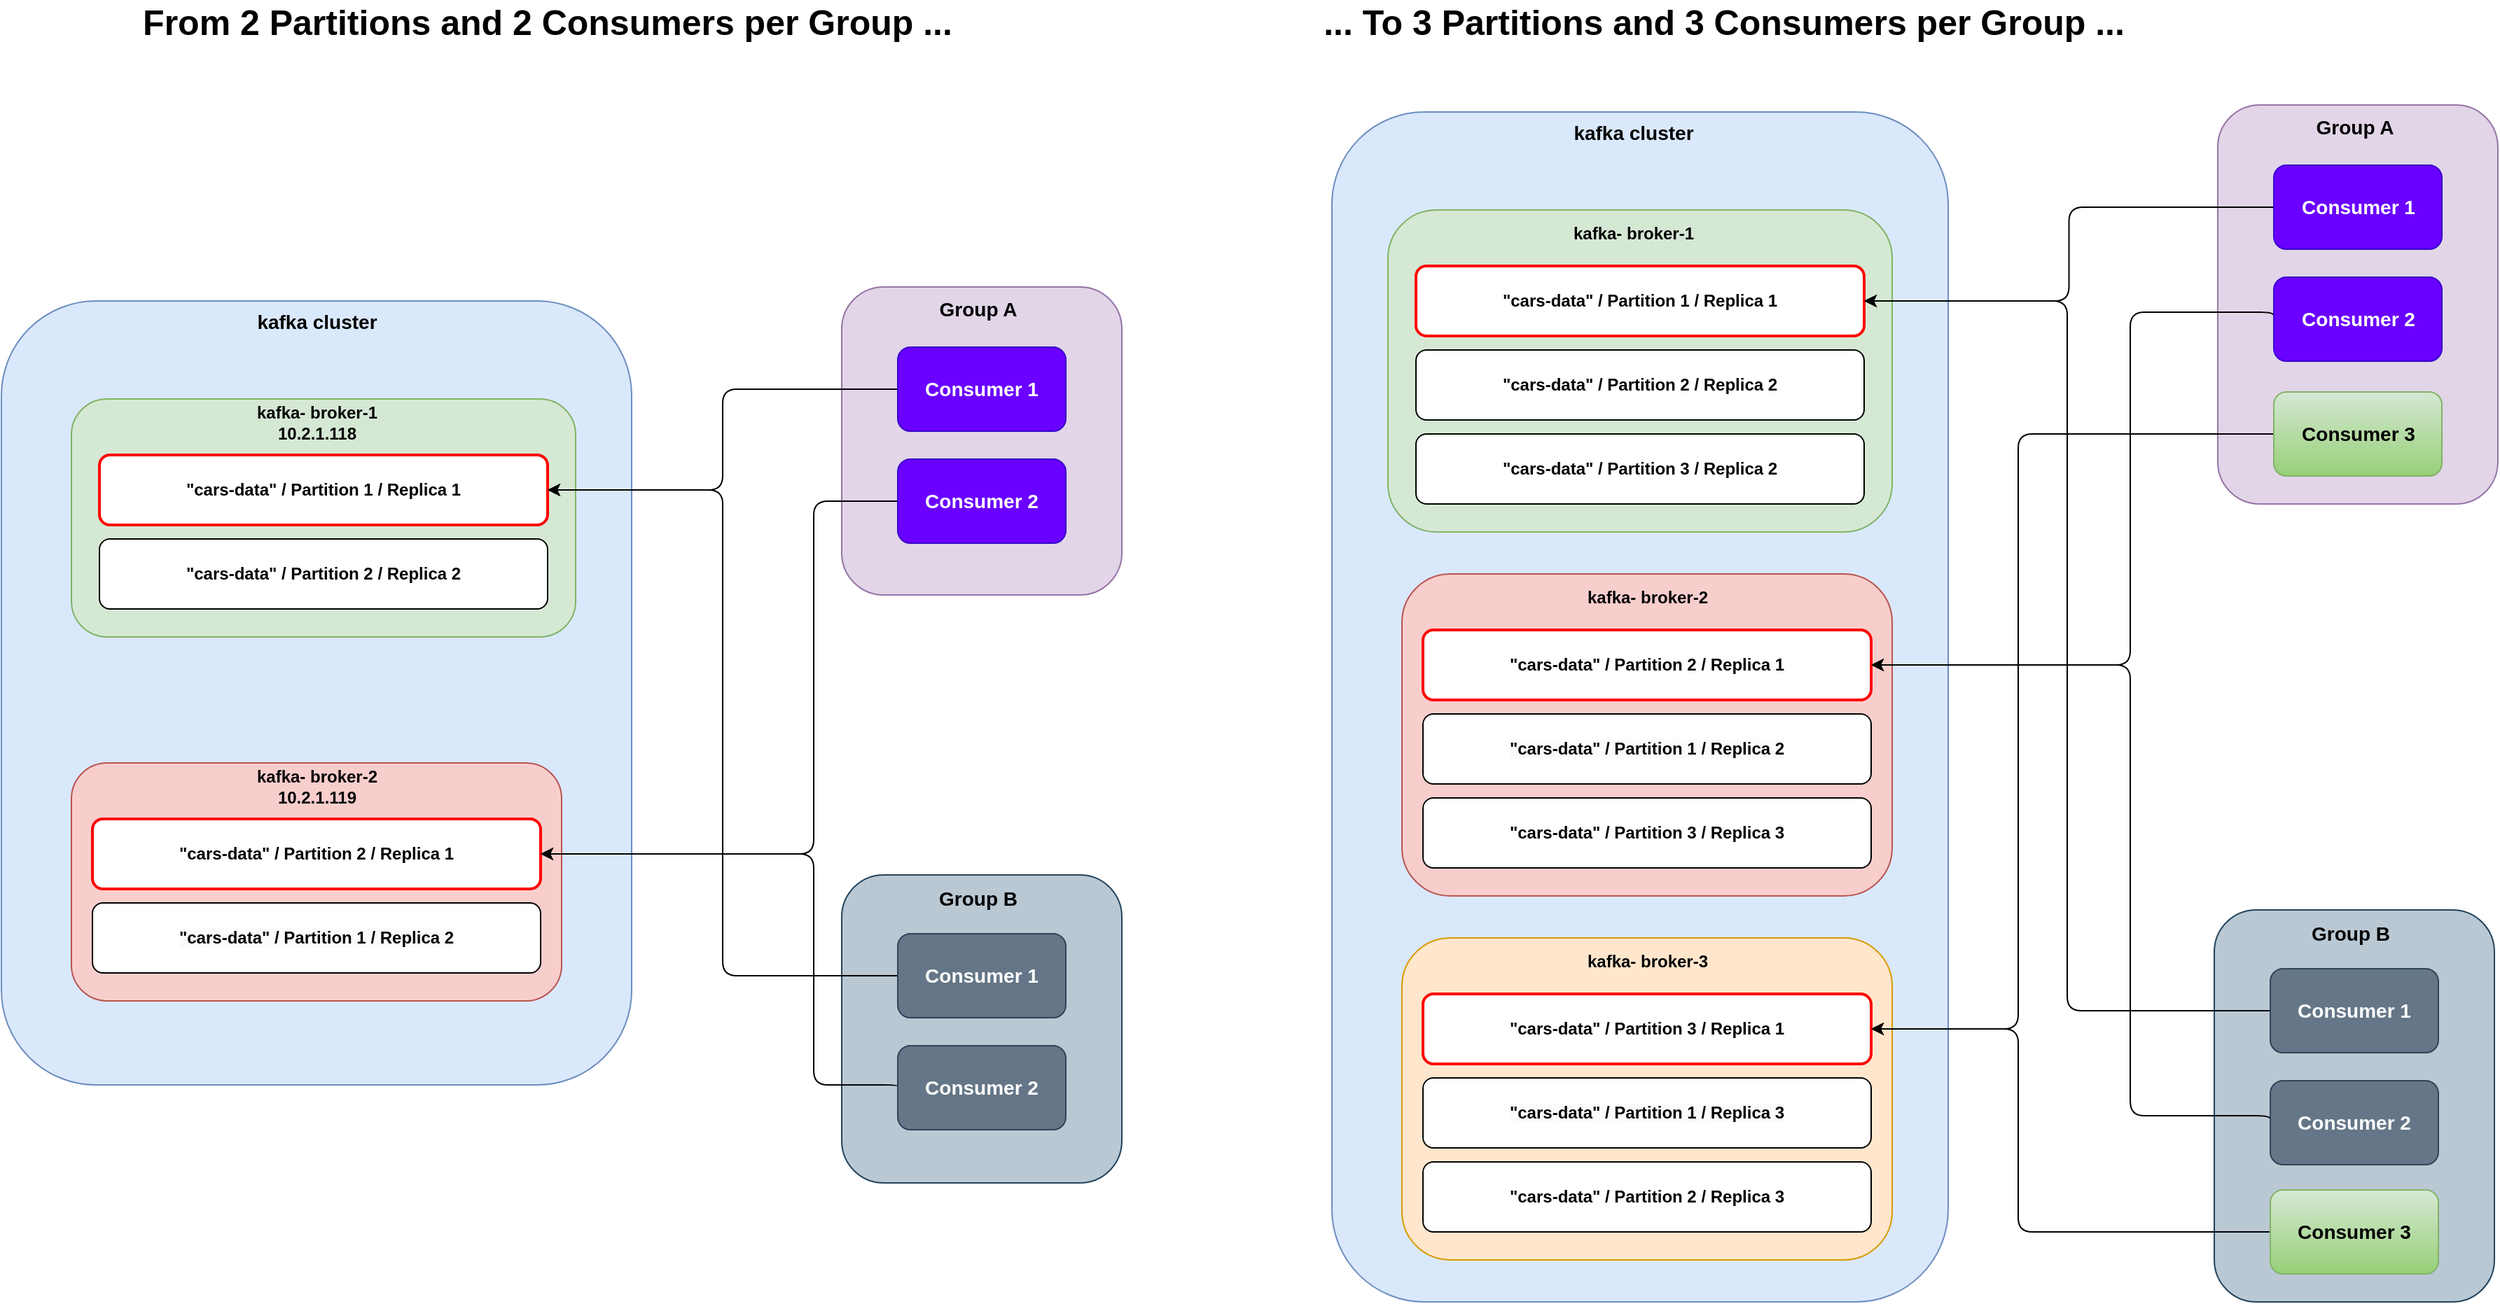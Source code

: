 <mxfile version="23.0.2" type="device">
  <diagram name="Page-1" id="JgfenV8bImL-zrSdhLo3">
    <mxGraphModel dx="2509" dy="1376" grid="1" gridSize="10" guides="1" tooltips="1" connect="1" arrows="1" fold="1" page="1" pageScale="1" pageWidth="850" pageHeight="1100" math="0" shadow="0">
      <root>
        <mxCell id="0" />
        <mxCell id="1" parent="0" />
        <mxCell id="Rp0nMzgmkCo1Nmanawax-1" value="" style="rounded=1;whiteSpace=wrap;html=1;fillColor=#bac8d3;strokeColor=#23445d;" vertex="1" parent="1">
          <mxGeometry x="600" y="795" width="200" height="220" as="geometry" />
        </mxCell>
        <mxCell id="Rp0nMzgmkCo1Nmanawax-2" value="" style="rounded=1;whiteSpace=wrap;html=1;fillColor=#e1d5e7;strokeColor=#9673a6;" vertex="1" parent="1">
          <mxGeometry x="600" y="375" width="200" height="220" as="geometry" />
        </mxCell>
        <mxCell id="Rp0nMzgmkCo1Nmanawax-3" value="" style="rounded=1;whiteSpace=wrap;html=1;fillColor=#dae8fc;strokeColor=#6c8ebf;" vertex="1" parent="1">
          <mxGeometry y="385" width="450" height="560" as="geometry" />
        </mxCell>
        <mxCell id="Rp0nMzgmkCo1Nmanawax-4" value="&lt;b&gt;&lt;font style=&quot;font-size: 14px;&quot;&gt;kafka cluster&lt;/font&gt;&lt;/b&gt;" style="text;html=1;strokeColor=none;fillColor=none;align=center;verticalAlign=middle;whiteSpace=wrap;rounded=0;" vertex="1" parent="1">
          <mxGeometry x="167.5" y="385" width="115" height="30" as="geometry" />
        </mxCell>
        <mxCell id="Rp0nMzgmkCo1Nmanawax-5" value="" style="rounded=1;whiteSpace=wrap;html=1;fillColor=#d5e8d4;strokeColor=#82b366;" vertex="1" parent="1">
          <mxGeometry x="50" y="455" width="360" height="170" as="geometry" />
        </mxCell>
        <mxCell id="Rp0nMzgmkCo1Nmanawax-6" value="" style="rounded=1;whiteSpace=wrap;html=1;fillColor=#f8cecc;strokeColor=#b85450;" vertex="1" parent="1">
          <mxGeometry x="50" y="715" width="350" height="170" as="geometry" />
        </mxCell>
        <mxCell id="Rp0nMzgmkCo1Nmanawax-7" value="&lt;b&gt;kafka- broker-1 10.2.1.118&lt;/b&gt;" style="text;html=1;strokeColor=none;fillColor=none;align=center;verticalAlign=middle;whiteSpace=wrap;rounded=0;" vertex="1" parent="1">
          <mxGeometry x="152.5" y="457" width="145" height="30" as="geometry" />
        </mxCell>
        <mxCell id="Rp0nMzgmkCo1Nmanawax-8" value="&lt;b&gt;kafka- broker-2&lt;br&gt;10.2.1.119&lt;br&gt;&lt;/b&gt;" style="text;html=1;strokeColor=none;fillColor=none;align=center;verticalAlign=middle;whiteSpace=wrap;rounded=0;" vertex="1" parent="1">
          <mxGeometry x="152.5" y="717" width="145" height="30" as="geometry" />
        </mxCell>
        <mxCell id="Rp0nMzgmkCo1Nmanawax-9" value="&lt;b&gt;&quot;cars-data&quot; / Partition 1 / Replica 1&lt;/b&gt;" style="rounded=1;whiteSpace=wrap;html=1;strokeWidth=2;strokeColor=#FF0000;" vertex="1" parent="1">
          <mxGeometry x="70" y="495" width="320" height="50" as="geometry" />
        </mxCell>
        <mxCell id="Rp0nMzgmkCo1Nmanawax-10" value="&lt;b&gt;&quot;cars-data&quot; / Partition 2 / Replica 2&lt;/b&gt;" style="rounded=1;whiteSpace=wrap;html=1;" vertex="1" parent="1">
          <mxGeometry x="70" y="555" width="320" height="50" as="geometry" />
        </mxCell>
        <mxCell id="Rp0nMzgmkCo1Nmanawax-11" style="edgeStyle=orthogonalEdgeStyle;rounded=1;orthogonalLoop=1;jettySize=auto;html=1;exitX=1;exitY=0.5;exitDx=0;exitDy=0;entryX=0;entryY=0.5;entryDx=0;entryDy=0;startArrow=classic;startFill=1;endArrow=none;endFill=0;curved=0;" edge="1" parent="1" source="Rp0nMzgmkCo1Nmanawax-12" target="Rp0nMzgmkCo1Nmanawax-19">
          <mxGeometry relative="1" as="geometry">
            <Array as="points">
              <mxPoint x="580" y="780" />
              <mxPoint x="580" y="528" />
            </Array>
          </mxGeometry>
        </mxCell>
        <mxCell id="Rp0nMzgmkCo1Nmanawax-12" value="&lt;b&gt;&quot;cars-data&quot; / Partition 2 / Replica 1&lt;/b&gt;" style="rounded=1;whiteSpace=wrap;html=1;strokeWidth=2;strokeColor=#FF0000;" vertex="1" parent="1">
          <mxGeometry x="65" y="755" width="320" height="50" as="geometry" />
        </mxCell>
        <mxCell id="Rp0nMzgmkCo1Nmanawax-13" value="&lt;span style=&quot;color: rgb(0, 0, 0); font-family: Helvetica; font-size: 12px; font-style: normal; font-variant-ligatures: normal; font-variant-caps: normal; letter-spacing: normal; orphans: 2; text-align: center; text-indent: 0px; text-transform: none; widows: 2; word-spacing: 0px; -webkit-text-stroke-width: 0px; background-color: rgb(251, 251, 251); text-decoration-thickness: initial; text-decoration-style: initial; text-decoration-color: initial; float: none; display: inline !important;&quot;&gt;&lt;b&gt;&quot;cars-data&quot; / Partition 1 / Replica 2&lt;/b&gt;&lt;/span&gt;" style="rounded=1;whiteSpace=wrap;html=1;" vertex="1" parent="1">
          <mxGeometry x="65" y="815" width="320" height="50" as="geometry" />
        </mxCell>
        <mxCell id="Rp0nMzgmkCo1Nmanawax-17" style="edgeStyle=orthogonalEdgeStyle;rounded=1;orthogonalLoop=1;jettySize=auto;html=1;exitX=0;exitY=0.5;exitDx=0;exitDy=0;entryX=1;entryY=0.5;entryDx=0;entryDy=0;curved=0;" edge="1" parent="1" source="Rp0nMzgmkCo1Nmanawax-18" target="Rp0nMzgmkCo1Nmanawax-9">
          <mxGeometry relative="1" as="geometry" />
        </mxCell>
        <mxCell id="Rp0nMzgmkCo1Nmanawax-18" value="&lt;b&gt;&lt;font style=&quot;font-size: 14px;&quot;&gt;Consumer 1&lt;/font&gt;&lt;/b&gt;" style="rounded=1;whiteSpace=wrap;html=1;fillColor=#6a00ff;fontColor=#ffffff;strokeColor=#3700CC;" vertex="1" parent="1">
          <mxGeometry x="640" y="418" width="120" height="60" as="geometry" />
        </mxCell>
        <mxCell id="Rp0nMzgmkCo1Nmanawax-19" value="&lt;font style=&quot;font-size: 14px;&quot;&gt;&lt;b&gt;Consumer 2&lt;/b&gt;&lt;/font&gt;" style="rounded=1;whiteSpace=wrap;html=1;fillColor=#6a00ff;fontColor=#ffffff;strokeColor=#3700CC;" vertex="1" parent="1">
          <mxGeometry x="640" y="498" width="120" height="60" as="geometry" />
        </mxCell>
        <mxCell id="Rp0nMzgmkCo1Nmanawax-20" style="edgeStyle=orthogonalEdgeStyle;rounded=1;orthogonalLoop=1;jettySize=auto;html=1;exitX=0;exitY=0.5;exitDx=0;exitDy=0;entryX=1;entryY=0.5;entryDx=0;entryDy=0;curved=0;" edge="1" parent="1" source="Rp0nMzgmkCo1Nmanawax-21" target="Rp0nMzgmkCo1Nmanawax-12">
          <mxGeometry relative="1" as="geometry">
            <Array as="points">
              <mxPoint x="640" y="945" />
              <mxPoint x="580" y="945" />
              <mxPoint x="580" y="780" />
            </Array>
          </mxGeometry>
        </mxCell>
        <mxCell id="Rp0nMzgmkCo1Nmanawax-21" value="&lt;font style=&quot;font-size: 14px;&quot;&gt;&lt;b&gt;Consumer 2&lt;/b&gt;&lt;/font&gt;" style="rounded=1;whiteSpace=wrap;html=1;fillColor=#647687;fontColor=#ffffff;strokeColor=#314354;" vertex="1" parent="1">
          <mxGeometry x="640" y="917" width="120" height="60" as="geometry" />
        </mxCell>
        <mxCell id="Rp0nMzgmkCo1Nmanawax-22" style="edgeStyle=orthogonalEdgeStyle;rounded=1;orthogonalLoop=1;jettySize=auto;html=1;exitX=0;exitY=0.5;exitDx=0;exitDy=0;entryX=1;entryY=0.5;entryDx=0;entryDy=0;curved=0;" edge="1" parent="1" source="Rp0nMzgmkCo1Nmanawax-23" target="Rp0nMzgmkCo1Nmanawax-9">
          <mxGeometry relative="1" as="geometry" />
        </mxCell>
        <mxCell id="Rp0nMzgmkCo1Nmanawax-23" value="&lt;b&gt;&lt;font style=&quot;font-size: 14px;&quot;&gt;Consumer 1&lt;/font&gt;&lt;/b&gt;" style="rounded=1;whiteSpace=wrap;html=1;fillColor=#647687;fontColor=#ffffff;strokeColor=#314354;" vertex="1" parent="1">
          <mxGeometry x="640" y="837" width="120" height="60" as="geometry" />
        </mxCell>
        <mxCell id="Rp0nMzgmkCo1Nmanawax-24" value="&lt;b&gt;&lt;font style=&quot;font-size: 14px;&quot;&gt;Group A&lt;/font&gt;&lt;/b&gt;" style="text;html=1;strokeColor=none;fillColor=none;align=center;verticalAlign=middle;whiteSpace=wrap;rounded=0;" vertex="1" parent="1">
          <mxGeometry x="640" y="376" width="115" height="30" as="geometry" />
        </mxCell>
        <mxCell id="Rp0nMzgmkCo1Nmanawax-25" value="&lt;b&gt;&lt;font style=&quot;font-size: 14px;&quot;&gt;Group B&lt;/font&gt;&lt;/b&gt;" style="text;html=1;strokeColor=none;fillColor=none;align=center;verticalAlign=middle;whiteSpace=wrap;rounded=0;" vertex="1" parent="1">
          <mxGeometry x="640" y="797" width="115" height="30" as="geometry" />
        </mxCell>
        <mxCell id="Rp0nMzgmkCo1Nmanawax-26" value="" style="rounded=1;whiteSpace=wrap;html=1;fillColor=#bac8d3;strokeColor=#23445d;" vertex="1" parent="1">
          <mxGeometry x="1580" y="820" width="200" height="280" as="geometry" />
        </mxCell>
        <mxCell id="Rp0nMzgmkCo1Nmanawax-27" value="" style="rounded=1;whiteSpace=wrap;html=1;fillColor=#e1d5e7;strokeColor=#9673a6;" vertex="1" parent="1">
          <mxGeometry x="1582.5" y="245" width="200" height="285" as="geometry" />
        </mxCell>
        <mxCell id="Rp0nMzgmkCo1Nmanawax-28" value="" style="rounded=1;whiteSpace=wrap;html=1;fillColor=#dae8fc;strokeColor=#6c8ebf;" vertex="1" parent="1">
          <mxGeometry x="950" y="250" width="440" height="850" as="geometry" />
        </mxCell>
        <mxCell id="Rp0nMzgmkCo1Nmanawax-29" value="&lt;b&gt;&lt;font style=&quot;font-size: 14px;&quot;&gt;kafka cluster&lt;/font&gt;&lt;/b&gt;" style="text;html=1;strokeColor=none;fillColor=none;align=center;verticalAlign=middle;whiteSpace=wrap;rounded=0;" vertex="1" parent="1">
          <mxGeometry x="1107.5" y="250" width="115" height="30" as="geometry" />
        </mxCell>
        <mxCell id="Rp0nMzgmkCo1Nmanawax-30" value="" style="rounded=1;whiteSpace=wrap;html=1;fillColor=#d5e8d4;strokeColor=#82b366;" vertex="1" parent="1">
          <mxGeometry x="990" y="320" width="360" height="230" as="geometry" />
        </mxCell>
        <mxCell id="Rp0nMzgmkCo1Nmanawax-31" value="" style="rounded=1;whiteSpace=wrap;html=1;fillColor=#f8cecc;strokeColor=#b85450;" vertex="1" parent="1">
          <mxGeometry x="1000" y="580" width="350" height="230" as="geometry" />
        </mxCell>
        <mxCell id="Rp0nMzgmkCo1Nmanawax-32" value="&lt;b&gt;kafka- broker-1&lt;/b&gt;" style="text;html=1;strokeColor=none;fillColor=none;align=center;verticalAlign=middle;whiteSpace=wrap;rounded=0;" vertex="1" parent="1">
          <mxGeometry x="1092.5" y="322" width="145" height="30" as="geometry" />
        </mxCell>
        <mxCell id="Rp0nMzgmkCo1Nmanawax-33" value="&lt;b&gt;kafka- broker-2&lt;br&gt;&lt;/b&gt;" style="text;html=1;strokeColor=none;fillColor=none;align=center;verticalAlign=middle;whiteSpace=wrap;rounded=0;" vertex="1" parent="1">
          <mxGeometry x="1102.5" y="582" width="145" height="30" as="geometry" />
        </mxCell>
        <mxCell id="Rp0nMzgmkCo1Nmanawax-34" value="&lt;b&gt;&quot;cars-data&quot; / Partition 1 / Replica 1&lt;/b&gt;" style="rounded=1;whiteSpace=wrap;html=1;strokeWidth=2;strokeColor=#FF0000;" vertex="1" parent="1">
          <mxGeometry x="1010" y="360" width="320" height="50" as="geometry" />
        </mxCell>
        <mxCell id="Rp0nMzgmkCo1Nmanawax-35" value="&lt;b&gt;&quot;cars-data&quot; / Partition 2 / Replica 2&lt;/b&gt;" style="rounded=1;whiteSpace=wrap;html=1;" vertex="1" parent="1">
          <mxGeometry x="1010" y="420" width="320" height="50" as="geometry" />
        </mxCell>
        <mxCell id="Rp0nMzgmkCo1Nmanawax-36" style="edgeStyle=orthogonalEdgeStyle;rounded=1;orthogonalLoop=1;jettySize=auto;html=1;exitX=1;exitY=0.5;exitDx=0;exitDy=0;entryX=0;entryY=0.5;entryDx=0;entryDy=0;startArrow=classic;startFill=1;endArrow=none;endFill=0;curved=0;" edge="1" parent="1" source="Rp0nMzgmkCo1Nmanawax-37" target="Rp0nMzgmkCo1Nmanawax-41">
          <mxGeometry relative="1" as="geometry">
            <Array as="points">
              <mxPoint x="1520" y="645" />
              <mxPoint x="1520" y="393" />
            </Array>
          </mxGeometry>
        </mxCell>
        <mxCell id="Rp0nMzgmkCo1Nmanawax-37" value="&lt;b&gt;&quot;cars-data&quot; / Partition 2 / Replica 1&lt;/b&gt;" style="rounded=1;whiteSpace=wrap;html=1;strokeWidth=2;strokeColor=#FF0000;" vertex="1" parent="1">
          <mxGeometry x="1015" y="620" width="320" height="50" as="geometry" />
        </mxCell>
        <mxCell id="Rp0nMzgmkCo1Nmanawax-38" value="&lt;span style=&quot;color: rgb(0, 0, 0); font-family: Helvetica; font-size: 12px; font-style: normal; font-variant-ligatures: normal; font-variant-caps: normal; letter-spacing: normal; orphans: 2; text-align: center; text-indent: 0px; text-transform: none; widows: 2; word-spacing: 0px; -webkit-text-stroke-width: 0px; background-color: rgb(251, 251, 251); text-decoration-thickness: initial; text-decoration-style: initial; text-decoration-color: initial; float: none; display: inline !important;&quot;&gt;&lt;b&gt;&quot;cars-data&quot; / Partition 1 / Replica 2&lt;/b&gt;&lt;/span&gt;" style="rounded=1;whiteSpace=wrap;html=1;" vertex="1" parent="1">
          <mxGeometry x="1015" y="680" width="320" height="50" as="geometry" />
        </mxCell>
        <mxCell id="Rp0nMzgmkCo1Nmanawax-39" style="edgeStyle=orthogonalEdgeStyle;rounded=1;orthogonalLoop=1;jettySize=auto;html=1;exitX=0;exitY=0.5;exitDx=0;exitDy=0;entryX=1;entryY=0.5;entryDx=0;entryDy=0;curved=0;" edge="1" parent="1" source="Rp0nMzgmkCo1Nmanawax-40" target="Rp0nMzgmkCo1Nmanawax-34">
          <mxGeometry relative="1" as="geometry" />
        </mxCell>
        <mxCell id="Rp0nMzgmkCo1Nmanawax-40" value="&lt;b&gt;&lt;font style=&quot;font-size: 14px;&quot;&gt;Consumer 1&lt;/font&gt;&lt;/b&gt;" style="rounded=1;whiteSpace=wrap;html=1;fillColor=#6a00ff;fontColor=#ffffff;strokeColor=#3700CC;" vertex="1" parent="1">
          <mxGeometry x="1622.5" y="288" width="120" height="60" as="geometry" />
        </mxCell>
        <mxCell id="Rp0nMzgmkCo1Nmanawax-41" value="&lt;font style=&quot;font-size: 14px;&quot;&gt;&lt;b&gt;Consumer 2&lt;/b&gt;&lt;/font&gt;" style="rounded=1;whiteSpace=wrap;html=1;fillColor=#6a00ff;fontColor=#ffffff;strokeColor=#3700CC;" vertex="1" parent="1">
          <mxGeometry x="1622.5" y="368" width="120" height="60" as="geometry" />
        </mxCell>
        <mxCell id="Rp0nMzgmkCo1Nmanawax-42" style="edgeStyle=orthogonalEdgeStyle;rounded=1;orthogonalLoop=1;jettySize=auto;html=1;exitX=0;exitY=0.5;exitDx=0;exitDy=0;entryX=1;entryY=0.5;entryDx=0;entryDy=0;curved=0;" edge="1" parent="1" source="Rp0nMzgmkCo1Nmanawax-43" target="Rp0nMzgmkCo1Nmanawax-37">
          <mxGeometry relative="1" as="geometry">
            <Array as="points">
              <mxPoint x="1520" y="967" />
              <mxPoint x="1520" y="645" />
            </Array>
          </mxGeometry>
        </mxCell>
        <mxCell id="Rp0nMzgmkCo1Nmanawax-43" value="&lt;font style=&quot;font-size: 14px;&quot;&gt;&lt;b&gt;Consumer 2&lt;/b&gt;&lt;/font&gt;" style="rounded=1;whiteSpace=wrap;html=1;fillColor=#647687;fontColor=#ffffff;strokeColor=#314354;" vertex="1" parent="1">
          <mxGeometry x="1620" y="942" width="120" height="60" as="geometry" />
        </mxCell>
        <mxCell id="Rp0nMzgmkCo1Nmanawax-44" style="edgeStyle=orthogonalEdgeStyle;rounded=1;orthogonalLoop=1;jettySize=auto;html=1;exitX=0;exitY=0.5;exitDx=0;exitDy=0;entryX=1;entryY=0.5;entryDx=0;entryDy=0;curved=0;" edge="1" parent="1" source="Rp0nMzgmkCo1Nmanawax-45" target="Rp0nMzgmkCo1Nmanawax-34">
          <mxGeometry relative="1" as="geometry" />
        </mxCell>
        <mxCell id="Rp0nMzgmkCo1Nmanawax-45" value="&lt;b&gt;&lt;font style=&quot;font-size: 14px;&quot;&gt;Consumer 1&lt;/font&gt;&lt;/b&gt;" style="rounded=1;whiteSpace=wrap;html=1;fillColor=#647687;fontColor=#ffffff;strokeColor=#314354;" vertex="1" parent="1">
          <mxGeometry x="1620" y="862" width="120" height="60" as="geometry" />
        </mxCell>
        <mxCell id="Rp0nMzgmkCo1Nmanawax-46" value="&lt;b&gt;&lt;font style=&quot;font-size: 14px;&quot;&gt;Group A&lt;/font&gt;&lt;/b&gt;" style="text;html=1;strokeColor=none;fillColor=none;align=center;verticalAlign=middle;whiteSpace=wrap;rounded=0;" vertex="1" parent="1">
          <mxGeometry x="1622.5" y="246" width="115" height="30" as="geometry" />
        </mxCell>
        <mxCell id="Rp0nMzgmkCo1Nmanawax-47" value="&lt;b&gt;&lt;font style=&quot;font-size: 14px;&quot;&gt;Group B&lt;/font&gt;&lt;/b&gt;" style="text;html=1;strokeColor=none;fillColor=none;align=center;verticalAlign=middle;whiteSpace=wrap;rounded=0;" vertex="1" parent="1">
          <mxGeometry x="1620" y="822" width="115" height="30" as="geometry" />
        </mxCell>
        <mxCell id="Rp0nMzgmkCo1Nmanawax-52" value="&lt;b&gt;&quot;cars-data&quot; / Partition 3 / Replica 2&lt;/b&gt;" style="rounded=1;whiteSpace=wrap;html=1;" vertex="1" parent="1">
          <mxGeometry x="1010" y="480" width="320" height="50" as="geometry" />
        </mxCell>
        <mxCell id="Rp0nMzgmkCo1Nmanawax-53" value="&lt;b&gt;&quot;cars-data&quot; / Partition 3 / Replica 3&lt;/b&gt;" style="rounded=1;whiteSpace=wrap;html=1;" vertex="1" parent="1">
          <mxGeometry x="1015" y="740" width="320" height="50" as="geometry" />
        </mxCell>
        <mxCell id="Rp0nMzgmkCo1Nmanawax-54" value="" style="rounded=1;whiteSpace=wrap;html=1;fillColor=#ffe6cc;strokeColor=#d79b00;" vertex="1" parent="1">
          <mxGeometry x="1000" y="840" width="350" height="230" as="geometry" />
        </mxCell>
        <mxCell id="Rp0nMzgmkCo1Nmanawax-55" value="&lt;b&gt;kafka- broker-3&lt;br&gt;&lt;/b&gt;" style="text;html=1;strokeColor=none;fillColor=none;align=center;verticalAlign=middle;whiteSpace=wrap;rounded=0;" vertex="1" parent="1">
          <mxGeometry x="1102.5" y="842" width="145" height="30" as="geometry" />
        </mxCell>
        <mxCell id="Rp0nMzgmkCo1Nmanawax-56" value="&lt;b&gt;&quot;cars-data&quot; / Partition 3 / Replica 1&lt;/b&gt;" style="rounded=1;whiteSpace=wrap;html=1;strokeWidth=2;strokeColor=#FF0000;" vertex="1" parent="1">
          <mxGeometry x="1015" y="880" width="320" height="50" as="geometry" />
        </mxCell>
        <mxCell id="Rp0nMzgmkCo1Nmanawax-57" value="&lt;span style=&quot;color: rgb(0, 0, 0); font-family: Helvetica; font-size: 12px; font-style: normal; font-variant-ligatures: normal; font-variant-caps: normal; letter-spacing: normal; orphans: 2; text-align: center; text-indent: 0px; text-transform: none; widows: 2; word-spacing: 0px; -webkit-text-stroke-width: 0px; background-color: rgb(251, 251, 251); text-decoration-thickness: initial; text-decoration-style: initial; text-decoration-color: initial; float: none; display: inline !important;&quot;&gt;&lt;b&gt;&quot;cars-data&quot; / Partition 1 / Replica 3&lt;/b&gt;&lt;/span&gt;" style="rounded=1;whiteSpace=wrap;html=1;" vertex="1" parent="1">
          <mxGeometry x="1015" y="940" width="320" height="50" as="geometry" />
        </mxCell>
        <mxCell id="Rp0nMzgmkCo1Nmanawax-58" value="&lt;b&gt;&quot;cars-data&quot; / Partition 2 / Replica 3&lt;/b&gt;" style="rounded=1;whiteSpace=wrap;html=1;" vertex="1" parent="1">
          <mxGeometry x="1015" y="1000" width="320" height="50" as="geometry" />
        </mxCell>
        <mxCell id="Rp0nMzgmkCo1Nmanawax-60" style="edgeStyle=orthogonalEdgeStyle;rounded=1;orthogonalLoop=1;jettySize=auto;html=1;exitX=0;exitY=0.5;exitDx=0;exitDy=0;entryX=1;entryY=0.5;entryDx=0;entryDy=0;curved=0;" edge="1" parent="1" source="Rp0nMzgmkCo1Nmanawax-59" target="Rp0nMzgmkCo1Nmanawax-56">
          <mxGeometry relative="1" as="geometry">
            <Array as="points">
              <mxPoint x="1440" y="1050" />
              <mxPoint x="1440" y="905" />
            </Array>
          </mxGeometry>
        </mxCell>
        <mxCell id="Rp0nMzgmkCo1Nmanawax-59" value="&lt;font style=&quot;font-size: 14px;&quot;&gt;&lt;b&gt;Consumer 3&lt;/b&gt;&lt;/font&gt;" style="rounded=1;whiteSpace=wrap;html=1;fillColor=#d5e8d4;strokeColor=#82b366;gradientColor=#97d077;" vertex="1" parent="1">
          <mxGeometry x="1620" y="1020" width="120" height="60" as="geometry" />
        </mxCell>
        <mxCell id="Rp0nMzgmkCo1Nmanawax-62" style="edgeStyle=orthogonalEdgeStyle;rounded=1;orthogonalLoop=1;jettySize=auto;html=1;exitX=0;exitY=0.5;exitDx=0;exitDy=0;entryX=1;entryY=0.5;entryDx=0;entryDy=0;curved=0;" edge="1" parent="1" source="Rp0nMzgmkCo1Nmanawax-61" target="Rp0nMzgmkCo1Nmanawax-56">
          <mxGeometry relative="1" as="geometry">
            <Array as="points">
              <mxPoint x="1440" y="480" />
              <mxPoint x="1440" y="905" />
            </Array>
          </mxGeometry>
        </mxCell>
        <mxCell id="Rp0nMzgmkCo1Nmanawax-61" value="&lt;font style=&quot;font-size: 14px;&quot;&gt;&lt;b&gt;Consumer 3&lt;/b&gt;&lt;/font&gt;" style="rounded=1;whiteSpace=wrap;html=1;fillColor=#d5e8d4;strokeColor=#82b366;gradientColor=#97d077;" vertex="1" parent="1">
          <mxGeometry x="1622.5" y="450" width="120" height="60" as="geometry" />
        </mxCell>
        <mxCell id="Rp0nMzgmkCo1Nmanawax-63" value="&lt;font style=&quot;font-size: 25px;&quot;&gt;&lt;b&gt;From 2 Partitions and 2 Consumers per Group ...&lt;/b&gt;&lt;/font&gt;" style="text;html=1;strokeColor=none;fillColor=none;align=center;verticalAlign=middle;whiteSpace=wrap;rounded=0;" vertex="1" parent="1">
          <mxGeometry x="80" y="170" width="620" height="30" as="geometry" />
        </mxCell>
        <mxCell id="Rp0nMzgmkCo1Nmanawax-64" value="&lt;font style=&quot;font-size: 25px;&quot;&gt;&lt;b&gt;... To 3 Partitions and 3 Consumers per Group ...&lt;/b&gt;&lt;/font&gt;" style="text;html=1;strokeColor=none;fillColor=none;align=center;verticalAlign=middle;whiteSpace=wrap;rounded=0;" vertex="1" parent="1">
          <mxGeometry x="920" y="170" width="620" height="30" as="geometry" />
        </mxCell>
      </root>
    </mxGraphModel>
  </diagram>
</mxfile>
